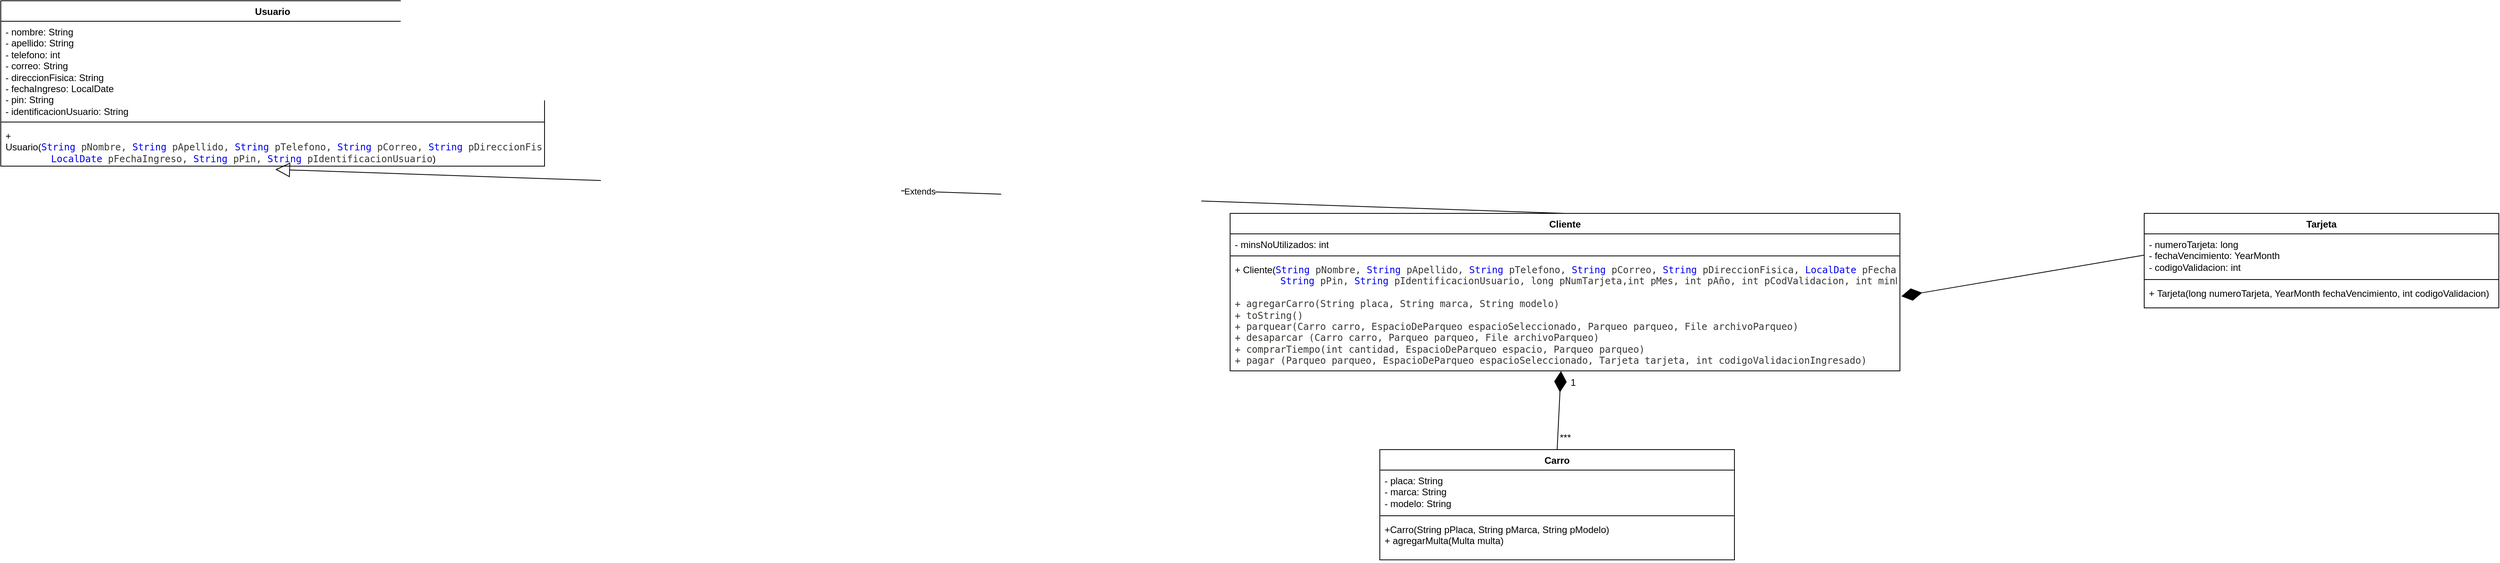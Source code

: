 <mxfile version="24.8.0">
  <diagram name="Página-1" id="BYmpor4EBP_jvTRVzjmz">
    <mxGraphModel dx="1723" dy="671" grid="1" gridSize="10" guides="1" tooltips="1" connect="1" arrows="1" fold="1" page="1" pageScale="1" pageWidth="827" pageHeight="1169" math="0" shadow="0">
      <root>
        <mxCell id="0" />
        <mxCell id="1" parent="0" />
        <mxCell id="GoCfgRTNsYvVOT-GzP8W-1" value="Usuario" style="swimlane;fontStyle=1;align=center;verticalAlign=top;childLayout=stackLayout;horizontal=1;startSize=26;horizontalStack=0;resizeParent=1;resizeParentMax=0;resizeLast=0;collapsible=1;marginBottom=0;whiteSpace=wrap;html=1;" vertex="1" parent="1">
          <mxGeometry x="-250" y="470" width="690" height="210" as="geometry" />
        </mxCell>
        <mxCell id="GoCfgRTNsYvVOT-GzP8W-2" value="- nombre: String&lt;div&gt;- apellido: String&lt;/div&gt;&lt;div&gt;- telefono: int&lt;/div&gt;&lt;div&gt;- correo: String&lt;/div&gt;&lt;div&gt;- direccionFisica: String&lt;/div&gt;&lt;div&gt;- fechaIngreso: LocalDate&lt;/div&gt;&lt;div&gt;- pin: String&lt;/div&gt;&lt;div&gt;- identificacionUsuario: String&lt;/div&gt;" style="text;strokeColor=none;fillColor=none;align=left;verticalAlign=top;spacingLeft=4;spacingRight=4;overflow=hidden;rotatable=0;points=[[0,0.5],[1,0.5]];portConstraint=eastwest;whiteSpace=wrap;html=1;" vertex="1" parent="GoCfgRTNsYvVOT-GzP8W-1">
          <mxGeometry y="26" width="690" height="124" as="geometry" />
        </mxCell>
        <mxCell id="GoCfgRTNsYvVOT-GzP8W-3" value="" style="line;strokeWidth=1;fillColor=none;align=left;verticalAlign=middle;spacingTop=-1;spacingLeft=3;spacingRight=3;rotatable=0;labelPosition=right;points=[];portConstraint=eastwest;strokeColor=inherit;" vertex="1" parent="GoCfgRTNsYvVOT-GzP8W-1">
          <mxGeometry y="150" width="690" height="8" as="geometry" />
        </mxCell>
        <mxCell id="GoCfgRTNsYvVOT-GzP8W-4" value="&lt;font style=&quot;font-size: 12px;&quot;&gt;+ Usuario(&lt;a style=&quot;text-decoration-line: none; font-family: &amp;quot;DejaVu Sans Mono&amp;quot;, monospace; white-space: pre; background-color: rgb(255, 255, 255);&quot; class=&quot;external-link&quot; title=&quot;class or interface in java.lang&quot; href=&quot;https://docs.oracle.com/en/java/javase/21/docs/api/java.base/java/lang/String.html&quot;&gt;String&lt;/a&gt;&lt;span style=&quot;color: rgb(53, 56, 51); font-family: &amp;quot;DejaVu Sans Mono&amp;quot;, monospace; white-space: pre; background-color: rgb(255, 255, 255);&quot;&gt;&amp;nbsp;pNombre, &lt;/span&gt;&lt;a style=&quot;text-decoration-line: none; font-family: &amp;quot;DejaVu Sans Mono&amp;quot;, monospace; white-space: pre; background-color: rgb(255, 255, 255);&quot; class=&quot;external-link&quot; title=&quot;class or interface in java.lang&quot; href=&quot;https://docs.oracle.com/en/java/javase/21/docs/api/java.base/java/lang/String.html&quot;&gt;String&lt;/a&gt;&lt;span style=&quot;color: rgb(53, 56, 51); font-family: &amp;quot;DejaVu Sans Mono&amp;quot;, monospace; white-space: pre; background-color: rgb(255, 255, 255);&quot;&gt;&amp;nbsp;pApellido, &lt;/span&gt;&lt;a style=&quot;text-decoration-line: none; font-family: &amp;quot;DejaVu Sans Mono&amp;quot;, monospace; white-space: pre; background-color: rgb(255, 255, 255);&quot; class=&quot;external-link&quot; title=&quot;class or interface in java.lang&quot; href=&quot;https://docs.oracle.com/en/java/javase/21/docs/api/java.base/java/lang/String.html&quot;&gt;String&lt;/a&gt;&lt;span style=&quot;color: rgb(53, 56, 51); font-family: &amp;quot;DejaVu Sans Mono&amp;quot;, monospace; white-space: pre; background-color: rgb(255, 255, 255);&quot;&gt;&amp;nbsp;pTelefono, &lt;/span&gt;&lt;a style=&quot;text-decoration-line: none; font-family: &amp;quot;DejaVu Sans Mono&amp;quot;, monospace; white-space: pre; background-color: rgb(255, 255, 255);&quot; class=&quot;external-link&quot; title=&quot;class or interface in java.lang&quot; href=&quot;https://docs.oracle.com/en/java/javase/21/docs/api/java.base/java/lang/String.html&quot;&gt;String&lt;/a&gt;&lt;span style=&quot;color: rgb(53, 56, 51); font-family: &amp;quot;DejaVu Sans Mono&amp;quot;, monospace; white-space: pre; background-color: rgb(255, 255, 255);&quot;&gt;&amp;nbsp;pCorreo, &lt;/span&gt;&lt;a style=&quot;text-decoration-line: none; font-family: &amp;quot;DejaVu Sans Mono&amp;quot;, monospace; white-space: pre; background-color: rgb(255, 255, 255);&quot; class=&quot;external-link&quot; title=&quot;class or interface in java.lang&quot; href=&quot;https://docs.oracle.com/en/java/javase/21/docs/api/java.base/java/lang/String.html&quot;&gt;String&lt;/a&gt;&lt;span style=&quot;color: rgb(53, 56, 51); font-family: &amp;quot;DejaVu Sans Mono&amp;quot;, monospace; white-space: pre; background-color: rgb(255, 255, 255);&quot;&gt;&amp;nbsp;pDireccionFisica, &lt;/span&gt;&lt;/font&gt;&lt;div&gt;&lt;font style=&quot;font-size: 12px;&quot;&gt;&lt;a style=&quot;text-decoration-line: none; font-family: &amp;quot;DejaVu Sans Mono&amp;quot;, monospace; white-space: pre; background-color: rgb(255, 255, 255);&quot; class=&quot;external-link&quot; title=&quot;class or interface in java.time&quot; href=&quot;https://docs.oracle.com/en/java/javase/21/docs/api/java.base/java/time/LocalDate.html&quot;&gt;&lt;span style=&quot;white-space: pre;&quot;&gt;&#x9;&lt;/span&gt;LocalDate&lt;/a&gt;&lt;span style=&quot;color: rgb(53, 56, 51); font-family: &amp;quot;DejaVu Sans Mono&amp;quot;, monospace; white-space: pre; background-color: rgb(255, 255, 255);&quot;&gt;&amp;nbsp;pFechaIngreso, &lt;/span&gt;&lt;a style=&quot;text-decoration-line: none; font-family: &amp;quot;DejaVu Sans Mono&amp;quot;, monospace; white-space: pre; background-color: rgb(255, 255, 255);&quot; class=&quot;external-link&quot; title=&quot;class or interface in java.lang&quot; href=&quot;https://docs.oracle.com/en/java/javase/21/docs/api/java.base/java/lang/String.html&quot;&gt;String&lt;/a&gt;&lt;span style=&quot;color: rgb(53, 56, 51); font-family: &amp;quot;DejaVu Sans Mono&amp;quot;, monospace; white-space: pre; background-color: rgb(255, 255, 255);&quot;&gt;&amp;nbsp;pPin, &lt;/span&gt;&lt;a style=&quot;text-decoration-line: none; font-family: &amp;quot;DejaVu Sans Mono&amp;quot;, monospace; white-space: pre; background-color: rgb(255, 255, 255);&quot; class=&quot;external-link&quot; title=&quot;class or interface in java.lang&quot; href=&quot;https://docs.oracle.com/en/java/javase/21/docs/api/java.base/java/lang/String.html&quot;&gt;String&lt;/a&gt;&lt;span style=&quot;color: rgb(53, 56, 51); font-family: &amp;quot;DejaVu Sans Mono&amp;quot;, monospace; white-space: pre; background-color: rgb(255, 255, 255);&quot;&gt;&amp;nbsp;pIdentificacionUsuario&lt;/span&gt;)&lt;/font&gt;&lt;/div&gt;" style="text;strokeColor=none;fillColor=none;align=left;verticalAlign=top;spacingLeft=4;spacingRight=4;overflow=hidden;rotatable=0;points=[[0,0.5],[1,0.5]];portConstraint=eastwest;whiteSpace=wrap;html=1;" vertex="1" parent="GoCfgRTNsYvVOT-GzP8W-1">
          <mxGeometry y="158" width="690" height="52" as="geometry" />
        </mxCell>
        <mxCell id="GoCfgRTNsYvVOT-GzP8W-5" value="Cliente" style="swimlane;fontStyle=1;align=center;verticalAlign=top;childLayout=stackLayout;horizontal=1;startSize=26;horizontalStack=0;resizeParent=1;resizeParentMax=0;resizeLast=0;collapsible=1;marginBottom=0;whiteSpace=wrap;html=1;" vertex="1" parent="1">
          <mxGeometry x="1310" y="740" width="850" height="200" as="geometry" />
        </mxCell>
        <mxCell id="GoCfgRTNsYvVOT-GzP8W-6" value="- minsNoUtilizados: int" style="text;strokeColor=none;fillColor=none;align=left;verticalAlign=top;spacingLeft=4;spacingRight=4;overflow=hidden;rotatable=0;points=[[0,0.5],[1,0.5]];portConstraint=eastwest;whiteSpace=wrap;html=1;" vertex="1" parent="GoCfgRTNsYvVOT-GzP8W-5">
          <mxGeometry y="26" width="850" height="24" as="geometry" />
        </mxCell>
        <mxCell id="GoCfgRTNsYvVOT-GzP8W-7" value="" style="line;strokeWidth=1;fillColor=none;align=left;verticalAlign=middle;spacingTop=-1;spacingLeft=3;spacingRight=3;rotatable=0;labelPosition=right;points=[];portConstraint=eastwest;strokeColor=inherit;" vertex="1" parent="GoCfgRTNsYvVOT-GzP8W-5">
          <mxGeometry y="50" width="850" height="8" as="geometry" />
        </mxCell>
        <mxCell id="GoCfgRTNsYvVOT-GzP8W-8" value="&lt;font style=&quot;&quot;&gt;+ Cliente(&lt;a href=&quot;https://docs.oracle.com/en/java/javase/21/docs/api/java.base/java/lang/String.html&quot; title=&quot;class or interface in java.lang&quot; class=&quot;external-link&quot; style=&quot;font-size: 12px; text-decoration-line: none; font-family: &amp;quot;DejaVu Sans Mono&amp;quot;, monospace; white-space: pre; background-color: rgb(255, 255, 255);&quot;&gt;String&lt;/a&gt;&lt;span style=&quot;font-size: 12px; color: rgb(53, 56, 51); font-family: &amp;quot;DejaVu Sans Mono&amp;quot;, monospace; white-space: pre; background-color: rgb(255, 255, 255);&quot;&gt;&amp;nbsp;pNombre, &lt;/span&gt;&lt;a href=&quot;https://docs.oracle.com/en/java/javase/21/docs/api/java.base/java/lang/String.html&quot; title=&quot;class or interface in java.lang&quot; class=&quot;external-link&quot; style=&quot;font-size: 12px; text-decoration-line: none; font-family: &amp;quot;DejaVu Sans Mono&amp;quot;, monospace; white-space: pre; background-color: rgb(255, 255, 255);&quot;&gt;String&lt;/a&gt;&lt;span style=&quot;font-size: 12px; color: rgb(53, 56, 51); font-family: &amp;quot;DejaVu Sans Mono&amp;quot;, monospace; white-space: pre; background-color: rgb(255, 255, 255);&quot;&gt;&amp;nbsp;pApellido, &lt;/span&gt;&lt;a href=&quot;https://docs.oracle.com/en/java/javase/21/docs/api/java.base/java/lang/String.html&quot; title=&quot;class or interface in java.lang&quot; class=&quot;external-link&quot; style=&quot;font-size: 12px; text-decoration-line: none; font-family: &amp;quot;DejaVu Sans Mono&amp;quot;, monospace; white-space: pre; background-color: rgb(255, 255, 255);&quot;&gt;String&lt;/a&gt;&lt;span style=&quot;font-size: 12px; color: rgb(53, 56, 51); font-family: &amp;quot;DejaVu Sans Mono&amp;quot;, monospace; white-space: pre; background-color: rgb(255, 255, 255);&quot;&gt;&amp;nbsp;pTelefono, &lt;/span&gt;&lt;a href=&quot;https://docs.oracle.com/en/java/javase/21/docs/api/java.base/java/lang/String.html&quot; title=&quot;class or interface in java.lang&quot; class=&quot;external-link&quot; style=&quot;font-size: 12px; text-decoration-line: none; font-family: &amp;quot;DejaVu Sans Mono&amp;quot;, monospace; white-space: pre; background-color: rgb(255, 255, 255);&quot;&gt;String&lt;/a&gt;&lt;span style=&quot;font-size: 12px; color: rgb(53, 56, 51); font-family: &amp;quot;DejaVu Sans Mono&amp;quot;, monospace; white-space: pre; background-color: rgb(255, 255, 255);&quot;&gt;&amp;nbsp;pCorreo, &lt;/span&gt;&lt;a href=&quot;https://docs.oracle.com/en/java/javase/21/docs/api/java.base/java/lang/String.html&quot; title=&quot;class or interface in java.lang&quot; class=&quot;external-link&quot; style=&quot;font-size: 12px; text-decoration-line: none; font-family: &amp;quot;DejaVu Sans Mono&amp;quot;, monospace; white-space: pre; background-color: rgb(255, 255, 255);&quot;&gt;String&lt;/a&gt;&lt;span style=&quot;font-size: 12px; color: rgb(53, 56, 51); font-family: &amp;quot;DejaVu Sans Mono&amp;quot;, monospace; white-space: pre; background-color: rgb(255, 255, 255);&quot;&gt;&amp;nbsp;pDireccionFisica, &lt;/span&gt;&lt;a href=&quot;https://docs.oracle.com/en/java/javase/21/docs/api/java.base/java/time/LocalDate.html&quot; title=&quot;class or interface in java.time&quot; class=&quot;external-link&quot; style=&quot;font-size: 12px; text-decoration-line: none; font-family: &amp;quot;DejaVu Sans Mono&amp;quot;, monospace; white-space: pre; background-color: rgb(255, 255, 255);&quot;&gt;LocalDate&lt;/a&gt;&lt;span style=&quot;font-size: 12px; color: rgb(53, 56, 51); font-family: &amp;quot;DejaVu Sans Mono&amp;quot;, monospace; white-space: pre; background-color: rgb(255, 255, 255);&quot;&gt;&amp;nbsp;pFechaIngreso, &lt;/span&gt;&lt;/font&gt;&lt;div&gt;&lt;font style=&quot;&quot;&gt;&lt;a href=&quot;https://docs.oracle.com/en/java/javase/21/docs/api/java.base/java/lang/String.html&quot; title=&quot;class or interface in java.lang&quot; class=&quot;external-link&quot; style=&quot;font-size: 12px; text-decoration-line: none; font-family: &amp;quot;DejaVu Sans Mono&amp;quot;, monospace; white-space: pre; background-color: rgb(255, 255, 255);&quot;&gt;&lt;span style=&quot;white-space: pre;&quot;&gt;&#x9;&lt;/span&gt;String&lt;/a&gt;&lt;span style=&quot;font-size: 12px; color: rgb(53, 56, 51); font-family: &amp;quot;DejaVu Sans Mono&amp;quot;, monospace; white-space: pre; background-color: rgb(255, 255, 255);&quot;&gt;&amp;nbsp;pPin, &lt;/span&gt;&lt;a href=&quot;https://docs.oracle.com/en/java/javase/21/docs/api/java.base/java/lang/String.html&quot; title=&quot;class or interface in java.lang&quot; class=&quot;external-link&quot; style=&quot;font-size: 12px; text-decoration-line: none; font-family: &amp;quot;DejaVu Sans Mono&amp;quot;, monospace; white-space: pre; background-color: rgb(255, 255, 255);&quot;&gt;String&lt;/a&gt;&lt;span style=&quot;font-size: 12px; color: rgb(53, 56, 51); font-family: &amp;quot;DejaVu Sans Mono&amp;quot;, monospace; white-space: pre; background-color: rgb(255, 255, 255);&quot;&gt;&amp;nbsp;pIdentificacionUsuario, long &lt;/span&gt;&lt;font face=&quot;DejaVu Sans Mono, monospace&quot; color=&quot;#353833&quot;&gt;&lt;span style=&quot;white-space: pre;&quot;&gt;pNumTarjeta,int pMes, int pAño, int pCodValidacion, int minNoUtilizado)&lt;/span&gt;&lt;/font&gt;&lt;/font&gt;&lt;div&gt;&lt;font style=&quot;&quot;&gt;&lt;font face=&quot;DejaVu Sans Mono, monospace&quot; color=&quot;#353833&quot;&gt;&lt;span style=&quot;white-space: pre;&quot;&gt;&lt;br&gt;&lt;/span&gt;&lt;/font&gt;&lt;/font&gt;&lt;/div&gt;&lt;div&gt;&lt;font style=&quot;&quot;&gt;&lt;font face=&quot;DejaVu Sans Mono, monospace&quot; color=&quot;#353833&quot;&gt;&lt;span style=&quot;white-space: pre;&quot;&gt;+ agregarCarro(String placa, String marca, String modelo)&lt;/span&gt;&lt;/font&gt;&lt;/font&gt;&lt;/div&gt;&lt;div&gt;&lt;font style=&quot;&quot;&gt;&lt;font face=&quot;DejaVu Sans Mono, monospace&quot; color=&quot;#353833&quot;&gt;&lt;span style=&quot;white-space: pre;&quot;&gt;+ toString()&lt;/span&gt;&lt;/font&gt;&lt;/font&gt;&lt;/div&gt;&lt;div&gt;&lt;font style=&quot;&quot;&gt;&lt;font face=&quot;DejaVu Sans Mono, monospace&quot; color=&quot;#353833&quot;&gt;&lt;span style=&quot;white-space: pre;&quot;&gt;+ parquear(&lt;/span&gt;&lt;/font&gt;&lt;/font&gt;&lt;span style=&quot;background-color: initial; white-space: pre;&quot;&gt;&lt;font face=&quot;DejaVu Sans Mono, monospace&quot; color=&quot;#353833&quot;&gt;Carro carro, EspacioDeParqueo espacioSeleccionado, Parqueo parqueo, File archivoParqueo&lt;/font&gt;&lt;/span&gt;&lt;span style=&quot;white-space: pre; color: rgb(53, 56, 51); font-family: &amp;quot;DejaVu Sans Mono&amp;quot;, monospace; background-color: initial;&quot;&gt;)&lt;/span&gt;&lt;/div&gt;&lt;div&gt;&lt;span style=&quot;white-space: pre; color: rgb(53, 56, 51); font-family: &amp;quot;DejaVu Sans Mono&amp;quot;, monospace; background-color: initial;&quot;&gt;+ desaparcar (&lt;/span&gt;&lt;span style=&quot;background-color: initial; white-space: pre;&quot;&gt;&lt;font face=&quot;DejaVu Sans Mono, monospace&quot; color=&quot;#353833&quot;&gt;Carro carro, Parqueo parqueo, File archivoParqueo&lt;/font&gt;&lt;/span&gt;&lt;span style=&quot;background-color: initial; color: rgb(53, 56, 51); font-family: &amp;quot;DejaVu Sans Mono&amp;quot;, monospace; white-space: pre;&quot;&gt;)&lt;/span&gt;&lt;/div&gt;&lt;div&gt;&lt;span style=&quot;background-color: initial; color: rgb(53, 56, 51); font-family: &amp;quot;DejaVu Sans Mono&amp;quot;, monospace; white-space: pre;&quot;&gt;+ comprarTiempo(&lt;/span&gt;&lt;span style=&quot;background-color: initial; white-space: pre;&quot;&gt;&lt;font face=&quot;DejaVu Sans Mono, monospace&quot; color=&quot;#353833&quot;&gt;int cantidad, EspacioDeParqueo espacio, Parqueo parqueo&lt;/font&gt;&lt;/span&gt;&lt;span style=&quot;background-color: initial; color: rgb(53, 56, 51); font-family: &amp;quot;DejaVu Sans Mono&amp;quot;, monospace; white-space: pre;&quot;&gt;)&lt;/span&gt;&lt;/div&gt;&lt;div&gt;&lt;span style=&quot;background-color: initial; color: rgb(53, 56, 51); font-family: &amp;quot;DejaVu Sans Mono&amp;quot;, monospace; white-space: pre;&quot;&gt;+ pagar (&lt;/span&gt;&lt;span style=&quot;background-color: initial; white-space: pre;&quot;&gt;&lt;font face=&quot;DejaVu Sans Mono, monospace&quot; color=&quot;#353833&quot;&gt;Parqueo parqueo, EspacioDeParqueo espacioSeleccionado, Tarjeta tarjeta, int codigoValidacionIngresado&lt;/font&gt;&lt;/span&gt;&lt;span style=&quot;background-color: initial; color: rgb(53, 56, 51); font-family: &amp;quot;DejaVu Sans Mono&amp;quot;, monospace; white-space: pre;&quot;&gt;)&lt;/span&gt;&lt;/div&gt;&lt;/div&gt;" style="text;strokeColor=none;fillColor=none;align=left;verticalAlign=top;spacingLeft=4;spacingRight=4;overflow=hidden;rotatable=0;points=[[0,0.5],[1,0.5]];portConstraint=eastwest;whiteSpace=wrap;html=1;" vertex="1" parent="GoCfgRTNsYvVOT-GzP8W-5">
          <mxGeometry y="58" width="850" height="142" as="geometry" />
        </mxCell>
        <mxCell id="GoCfgRTNsYvVOT-GzP8W-10" value="Extends" style="endArrow=block;endSize=16;endFill=0;html=1;rounded=0;entryX=0.505;entryY=1.081;entryDx=0;entryDy=0;entryPerimeter=0;exitX=0.5;exitY=0;exitDx=0;exitDy=0;" edge="1" parent="1" source="GoCfgRTNsYvVOT-GzP8W-5" target="GoCfgRTNsYvVOT-GzP8W-4">
          <mxGeometry width="160" relative="1" as="geometry">
            <mxPoint x="10" y="780" as="sourcePoint" />
            <mxPoint x="170" y="780" as="targetPoint" />
          </mxGeometry>
        </mxCell>
        <mxCell id="GoCfgRTNsYvVOT-GzP8W-11" value="Tarjeta" style="swimlane;fontStyle=1;align=center;verticalAlign=top;childLayout=stackLayout;horizontal=1;startSize=26;horizontalStack=0;resizeParent=1;resizeParentMax=0;resizeLast=0;collapsible=1;marginBottom=0;whiteSpace=wrap;html=1;" vertex="1" parent="1">
          <mxGeometry x="2470" y="740" width="450" height="120" as="geometry" />
        </mxCell>
        <mxCell id="GoCfgRTNsYvVOT-GzP8W-12" value="- numeroTarjeta: long&lt;div&gt;- fechaVencimiento: YearMonth&lt;/div&gt;&lt;div&gt;- codigoValidacion: int&lt;/div&gt;" style="text;strokeColor=none;fillColor=none;align=left;verticalAlign=top;spacingLeft=4;spacingRight=4;overflow=hidden;rotatable=0;points=[[0,0.5],[1,0.5]];portConstraint=eastwest;whiteSpace=wrap;html=1;" vertex="1" parent="GoCfgRTNsYvVOT-GzP8W-11">
          <mxGeometry y="26" width="450" height="54" as="geometry" />
        </mxCell>
        <mxCell id="GoCfgRTNsYvVOT-GzP8W-13" value="" style="line;strokeWidth=1;fillColor=none;align=left;verticalAlign=middle;spacingTop=-1;spacingLeft=3;spacingRight=3;rotatable=0;labelPosition=right;points=[];portConstraint=eastwest;strokeColor=inherit;" vertex="1" parent="GoCfgRTNsYvVOT-GzP8W-11">
          <mxGeometry y="80" width="450" height="8" as="geometry" />
        </mxCell>
        <mxCell id="GoCfgRTNsYvVOT-GzP8W-14" value="+&amp;nbsp;Tarjeta(long numeroTarjeta, YearMonth fechaVencimiento, int codigoValidacion)&lt;div&gt;&lt;br&gt;&lt;/div&gt;" style="text;strokeColor=none;fillColor=none;align=left;verticalAlign=top;spacingLeft=4;spacingRight=4;overflow=hidden;rotatable=0;points=[[0,0.5],[1,0.5]];portConstraint=eastwest;whiteSpace=wrap;html=1;" vertex="1" parent="GoCfgRTNsYvVOT-GzP8W-11">
          <mxGeometry y="88" width="450" height="32" as="geometry" />
        </mxCell>
        <mxCell id="GoCfgRTNsYvVOT-GzP8W-15" value="" style="endArrow=diamondThin;endFill=1;endSize=24;html=1;rounded=0;exitX=0;exitY=0.5;exitDx=0;exitDy=0;entryX=1.002;entryY=0.333;entryDx=0;entryDy=0;entryPerimeter=0;" edge="1" parent="1" source="GoCfgRTNsYvVOT-GzP8W-12" target="GoCfgRTNsYvVOT-GzP8W-8">
          <mxGeometry width="160" relative="1" as="geometry">
            <mxPoint x="2300" y="990" as="sourcePoint" />
            <mxPoint x="2170" y="810" as="targetPoint" />
          </mxGeometry>
        </mxCell>
        <mxCell id="GoCfgRTNsYvVOT-GzP8W-16" value="" style="endArrow=diamondThin;endFill=1;endSize=24;html=1;rounded=0;entryX=0.494;entryY=1.002;entryDx=0;entryDy=0;entryPerimeter=0;exitX=0.5;exitY=0;exitDx=0;exitDy=0;" edge="1" parent="1" source="GoCfgRTNsYvVOT-GzP8W-17" target="GoCfgRTNsYvVOT-GzP8W-8">
          <mxGeometry width="160" relative="1" as="geometry">
            <mxPoint x="1708" y="1040" as="sourcePoint" />
            <mxPoint x="1940" y="1062" as="targetPoint" />
            <Array as="points" />
          </mxGeometry>
        </mxCell>
        <mxCell id="GoCfgRTNsYvVOT-GzP8W-17" value="Carro" style="swimlane;fontStyle=1;align=center;verticalAlign=top;childLayout=stackLayout;horizontal=1;startSize=26;horizontalStack=0;resizeParent=1;resizeParentMax=0;resizeLast=0;collapsible=1;marginBottom=0;whiteSpace=wrap;html=1;" vertex="1" parent="1">
          <mxGeometry x="1500" y="1040" width="450" height="140" as="geometry" />
        </mxCell>
        <mxCell id="GoCfgRTNsYvVOT-GzP8W-18" value="- placa: String&lt;div&gt;- marca: String&lt;/div&gt;&lt;div&gt;- modelo: String&lt;/div&gt;" style="text;strokeColor=none;fillColor=none;align=left;verticalAlign=top;spacingLeft=4;spacingRight=4;overflow=hidden;rotatable=0;points=[[0,0.5],[1,0.5]];portConstraint=eastwest;whiteSpace=wrap;html=1;" vertex="1" parent="GoCfgRTNsYvVOT-GzP8W-17">
          <mxGeometry y="26" width="450" height="54" as="geometry" />
        </mxCell>
        <mxCell id="GoCfgRTNsYvVOT-GzP8W-19" value="" style="line;strokeWidth=1;fillColor=none;align=left;verticalAlign=middle;spacingTop=-1;spacingLeft=3;spacingRight=3;rotatable=0;labelPosition=right;points=[];portConstraint=eastwest;strokeColor=inherit;" vertex="1" parent="GoCfgRTNsYvVOT-GzP8W-17">
          <mxGeometry y="80" width="450" height="8" as="geometry" />
        </mxCell>
        <mxCell id="GoCfgRTNsYvVOT-GzP8W-20" value="&lt;div&gt;+Carro(String pPlaca, String pMarca, String pModelo)&lt;/div&gt;&lt;div&gt;+ agregarMulta(Multa multa)&lt;/div&gt;" style="text;strokeColor=none;fillColor=none;align=left;verticalAlign=top;spacingLeft=4;spacingRight=4;overflow=hidden;rotatable=0;points=[[0,0.5],[1,0.5]];portConstraint=eastwest;whiteSpace=wrap;html=1;" vertex="1" parent="GoCfgRTNsYvVOT-GzP8W-17">
          <mxGeometry y="88" width="450" height="52" as="geometry" />
        </mxCell>
        <mxCell id="GoCfgRTNsYvVOT-GzP8W-21" value="1" style="text;html=1;align=center;verticalAlign=middle;resizable=0;points=[];autosize=1;strokeColor=none;fillColor=none;" vertex="1" parent="1">
          <mxGeometry x="1730" y="940" width="30" height="30" as="geometry" />
        </mxCell>
        <mxCell id="GoCfgRTNsYvVOT-GzP8W-22" value="***" style="text;html=1;align=center;verticalAlign=middle;resizable=0;points=[];autosize=1;strokeColor=none;fillColor=none;" vertex="1" parent="1">
          <mxGeometry x="1715" y="1010" width="40" height="30" as="geometry" />
        </mxCell>
      </root>
    </mxGraphModel>
  </diagram>
</mxfile>
